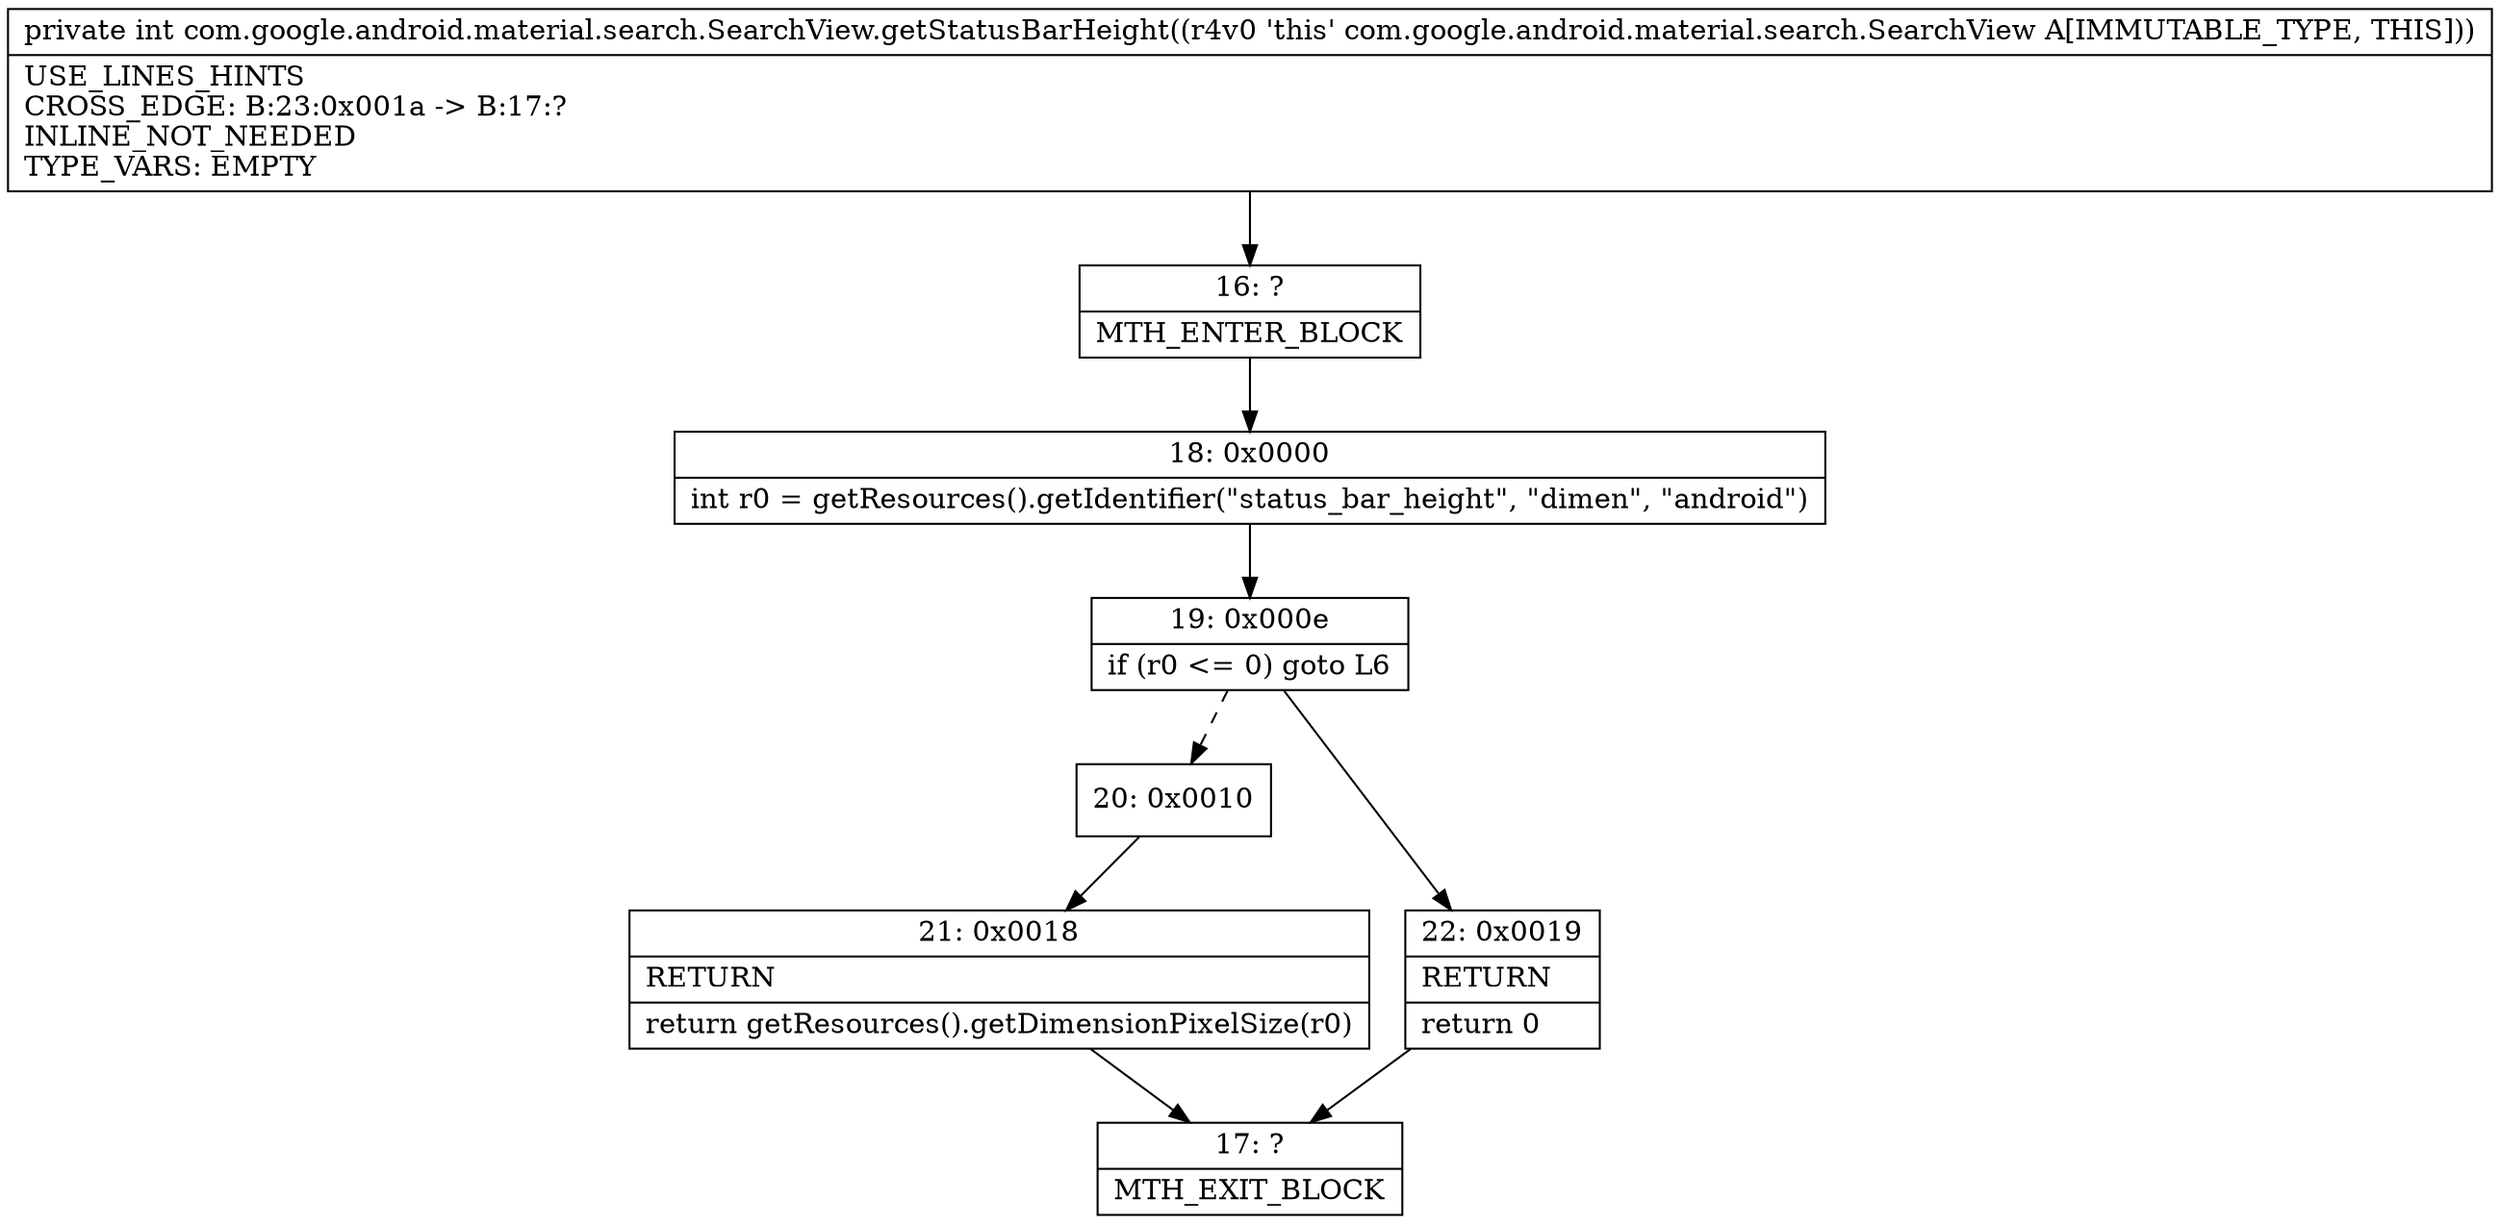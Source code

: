 digraph "CFG forcom.google.android.material.search.SearchView.getStatusBarHeight()I" {
Node_16 [shape=record,label="{16\:\ ?|MTH_ENTER_BLOCK\l}"];
Node_18 [shape=record,label="{18\:\ 0x0000|int r0 = getResources().getIdentifier(\"status_bar_height\", \"dimen\", \"android\")\l}"];
Node_19 [shape=record,label="{19\:\ 0x000e|if (r0 \<= 0) goto L6\l}"];
Node_20 [shape=record,label="{20\:\ 0x0010}"];
Node_21 [shape=record,label="{21\:\ 0x0018|RETURN\l|return getResources().getDimensionPixelSize(r0)\l}"];
Node_17 [shape=record,label="{17\:\ ?|MTH_EXIT_BLOCK\l}"];
Node_22 [shape=record,label="{22\:\ 0x0019|RETURN\l|return 0\l}"];
MethodNode[shape=record,label="{private int com.google.android.material.search.SearchView.getStatusBarHeight((r4v0 'this' com.google.android.material.search.SearchView A[IMMUTABLE_TYPE, THIS]))  | USE_LINES_HINTS\lCROSS_EDGE: B:23:0x001a \-\> B:17:?\lINLINE_NOT_NEEDED\lTYPE_VARS: EMPTY\l}"];
MethodNode -> Node_16;Node_16 -> Node_18;
Node_18 -> Node_19;
Node_19 -> Node_20[style=dashed];
Node_19 -> Node_22;
Node_20 -> Node_21;
Node_21 -> Node_17;
Node_22 -> Node_17;
}

